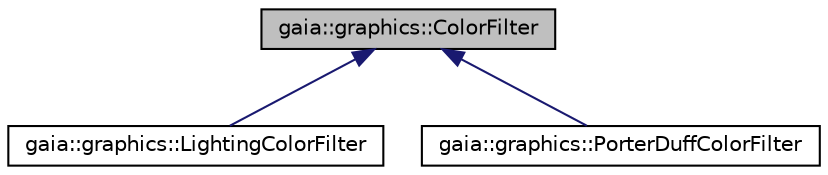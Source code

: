 digraph G
{
  edge [fontname="Helvetica",fontsize="10",labelfontname="Helvetica",labelfontsize="10"];
  node [fontname="Helvetica",fontsize="10",shape=record];
  Node1 [label="gaia::graphics::ColorFilter",height=0.2,width=0.4,color="black", fillcolor="grey75", style="filled" fontcolor="black"];
  Node1 -> Node2 [dir=back,color="midnightblue",fontsize="10",style="solid",fontname="Helvetica"];
  Node2 [label="gaia::graphics::LightingColorFilter",height=0.2,width=0.4,color="black", fillcolor="white", style="filled",URL="$d2/dc7/classgaia_1_1graphics_1_1_lighting_color_filter.html",tooltip="Subclass of ColorFilter for lighting colors."];
  Node1 -> Node3 [dir=back,color="midnightblue",fontsize="10",style="solid",fontname="Helvetica"];
  Node3 [label="gaia::graphics::PorterDuffColorFilter",height=0.2,width=0.4,color="black", fillcolor="white", style="filled",URL="$db/d52/classgaia_1_1graphics_1_1_porter_duff_color_filter.html",tooltip="Subclass of ColorFilter for filtering colors with Porter-Duff modes."];
}
